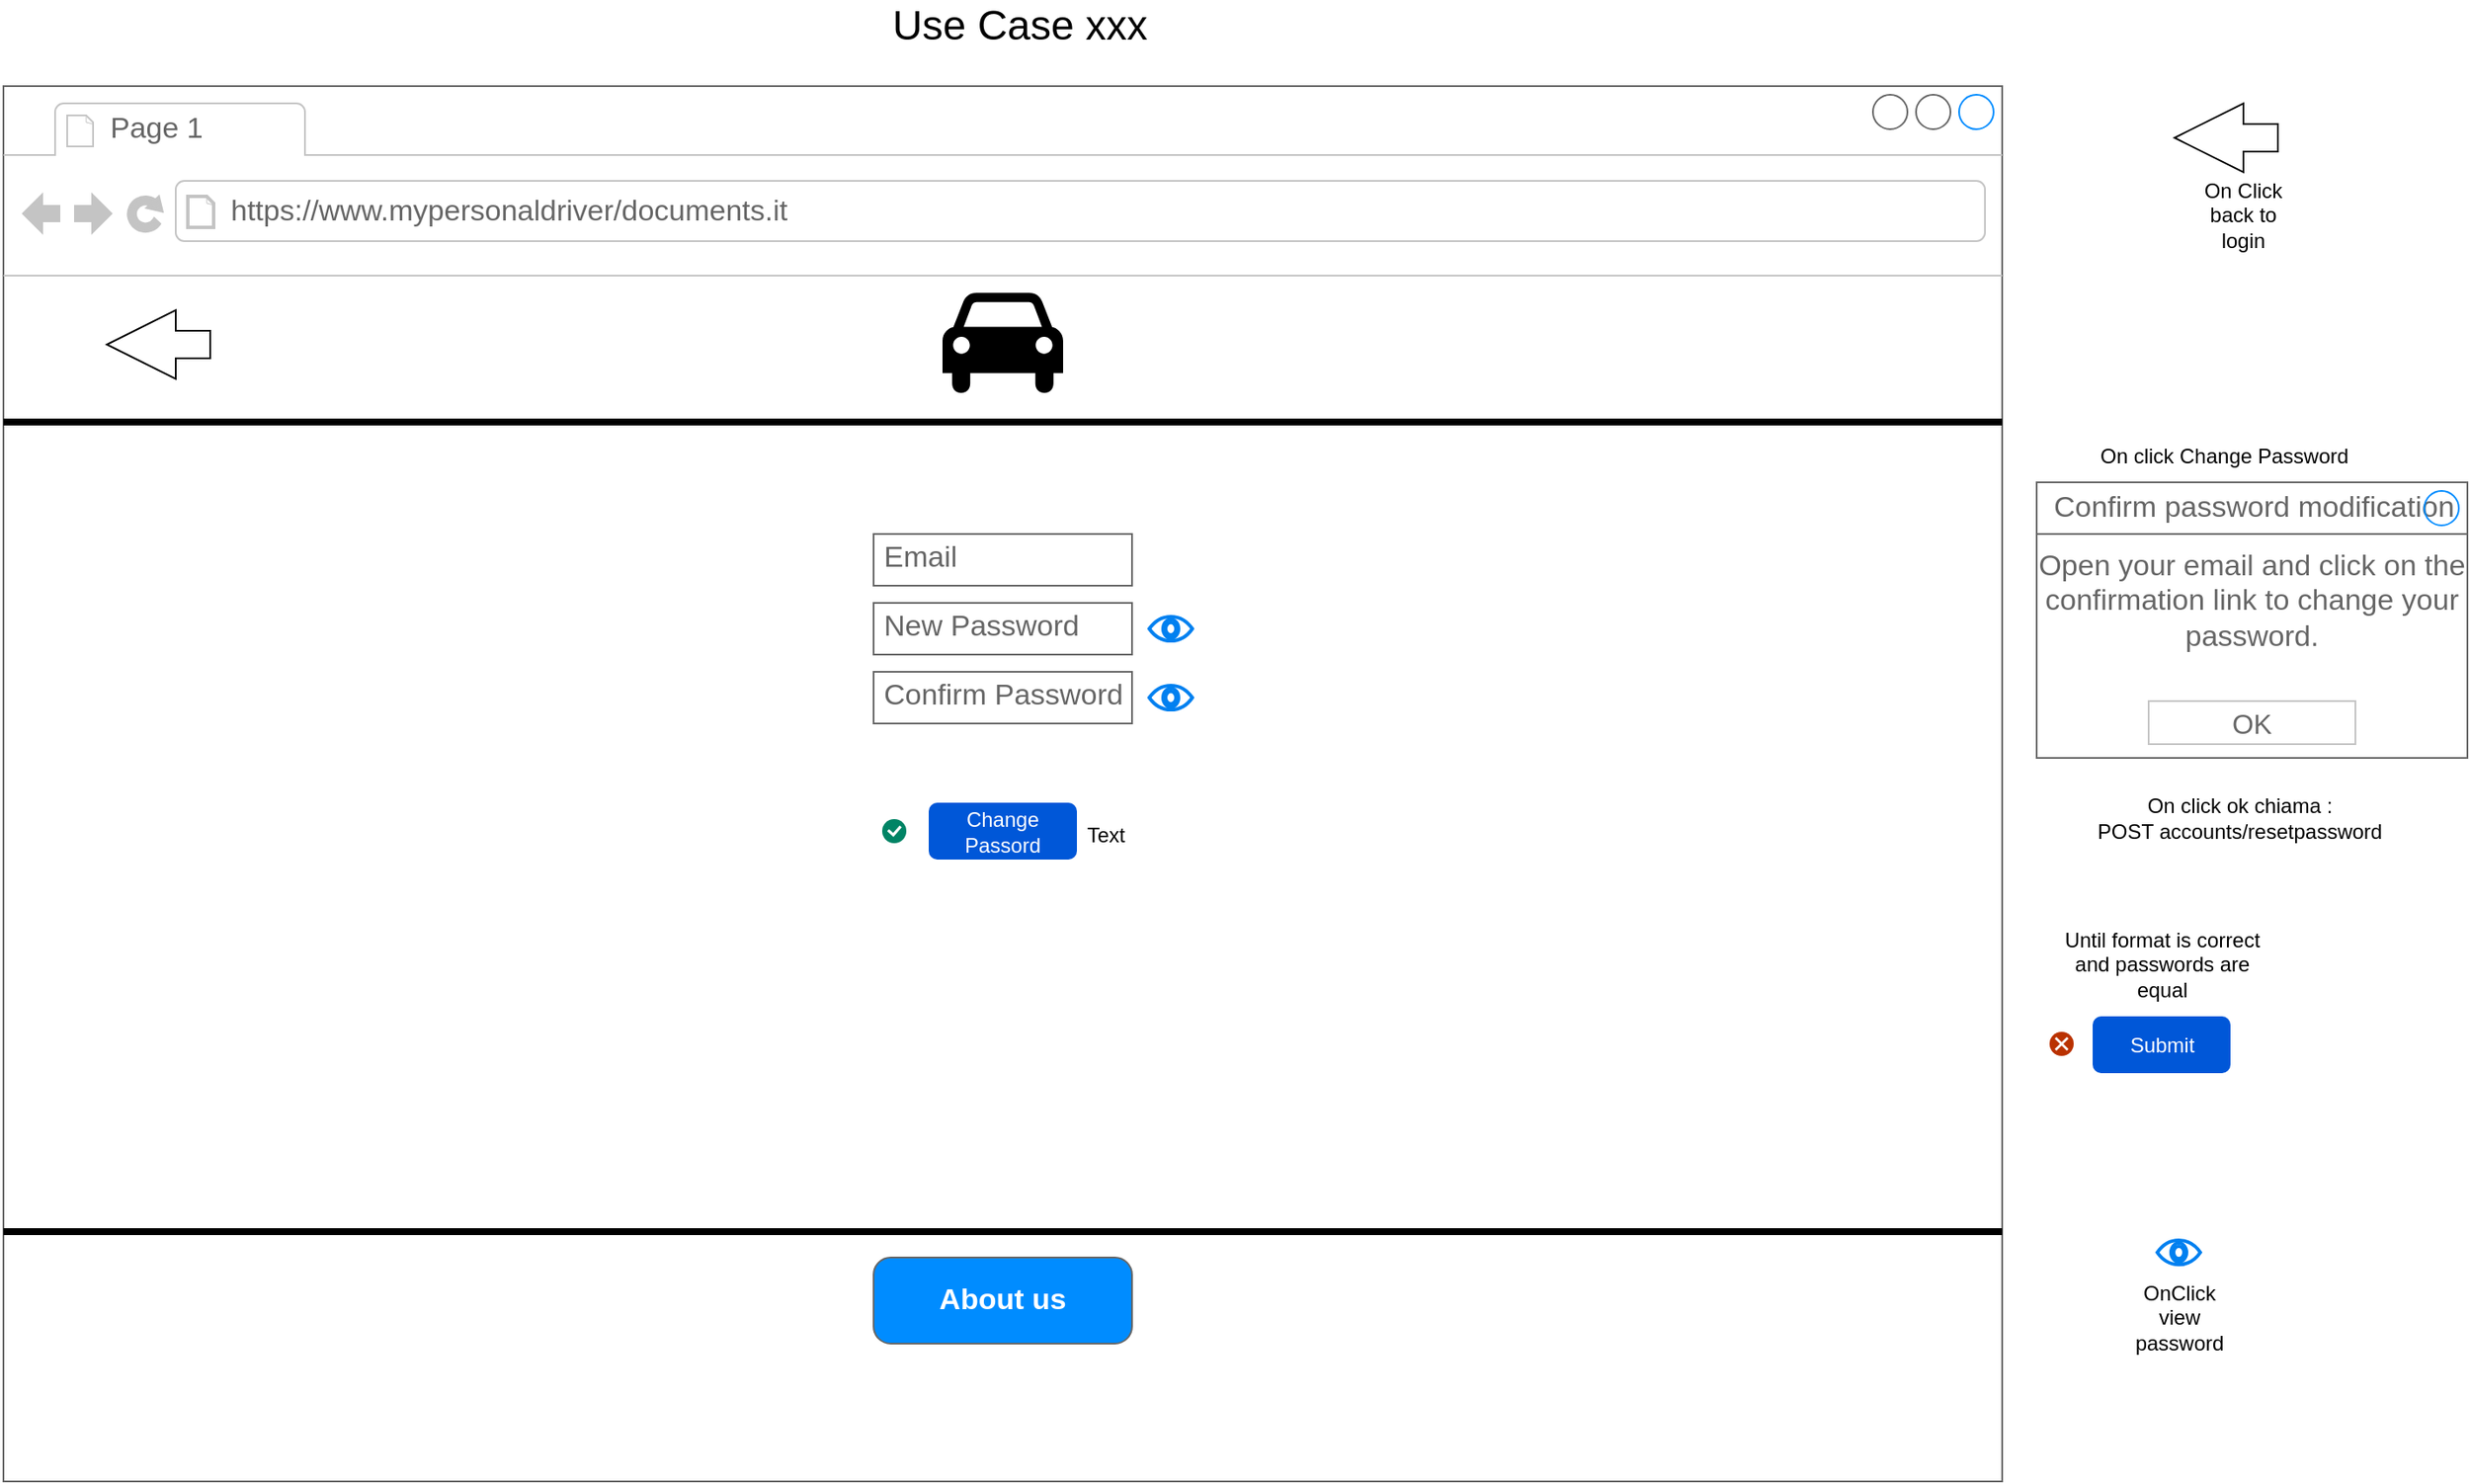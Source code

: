 <mxfile version="24.7.8">
  <diagram name="Pagina-1" id="f8DElW83291utPv9S6O0">
    <mxGraphModel dx="2391" dy="1194" grid="1" gridSize="10" guides="1" tooltips="1" connect="1" arrows="1" fold="1" page="1" pageScale="1" pageWidth="827" pageHeight="1169" math="0" shadow="0">
      <root>
        <mxCell id="0" />
        <mxCell id="1" parent="0" />
        <mxCell id="PLUFHSTD39UYiwxeZ5gk-1" value="" style="strokeWidth=1;shadow=0;dashed=0;align=center;html=1;shape=mxgraph.mockup.containers.browserWindow;rSize=0;strokeColor=#666666;strokeColor2=#008cff;strokeColor3=#c4c4c4;mainText=,;recursiveResize=0;" parent="1" vertex="1">
          <mxGeometry x="190" y="60" width="1160" height="810" as="geometry" />
        </mxCell>
        <mxCell id="PLUFHSTD39UYiwxeZ5gk-2" value="Page 1" style="strokeWidth=1;shadow=0;dashed=0;align=center;html=1;shape=mxgraph.mockup.containers.anchor;fontSize=17;fontColor=#666666;align=left;whiteSpace=wrap;" parent="PLUFHSTD39UYiwxeZ5gk-1" vertex="1">
          <mxGeometry x="60" y="12" width="110" height="26" as="geometry" />
        </mxCell>
        <mxCell id="PLUFHSTD39UYiwxeZ5gk-3" value="https://www.mypersonaldriver/documents.it" style="strokeWidth=1;shadow=0;dashed=0;align=center;html=1;shape=mxgraph.mockup.containers.anchor;rSize=0;fontSize=17;fontColor=#666666;align=left;" parent="PLUFHSTD39UYiwxeZ5gk-1" vertex="1">
          <mxGeometry x="130" y="60" width="250" height="26" as="geometry" />
        </mxCell>
        <mxCell id="PLUFHSTD39UYiwxeZ5gk-55" value="" style="line;strokeWidth=4;html=1;perimeter=backbonePerimeter;points=[];outlineConnect=0;" parent="PLUFHSTD39UYiwxeZ5gk-1" vertex="1">
          <mxGeometry y="190" width="1160" height="10" as="geometry" />
        </mxCell>
        <mxCell id="PLUFHSTD39UYiwxeZ5gk-58" value="" style="shape=mxgraph.signs.transportation.car_4;html=1;pointerEvents=1;fillColor=#000000;strokeColor=none;verticalLabelPosition=bottom;verticalAlign=top;align=center;" parent="PLUFHSTD39UYiwxeZ5gk-1" vertex="1">
          <mxGeometry x="545" y="120" width="70" height="60" as="geometry" />
        </mxCell>
        <mxCell id="PLUFHSTD39UYiwxeZ5gk-60" value="" style="line;strokeWidth=4;html=1;perimeter=backbonePerimeter;points=[];outlineConnect=0;" parent="PLUFHSTD39UYiwxeZ5gk-1" vertex="1">
          <mxGeometry y="660" width="1160" height="10" as="geometry" />
        </mxCell>
        <mxCell id="PLUFHSTD39UYiwxeZ5gk-61" value="About us" style="strokeWidth=1;shadow=0;dashed=0;align=center;html=1;shape=mxgraph.mockup.buttons.button;strokeColor=#666666;fontColor=#ffffff;mainText=;buttonStyle=round;fontSize=17;fontStyle=1;fillColor=#008cff;whiteSpace=wrap;" parent="PLUFHSTD39UYiwxeZ5gk-1" vertex="1">
          <mxGeometry x="505" y="680" width="150" height="50" as="geometry" />
        </mxCell>
        <mxCell id="S21XMWnKO8VSYDN829C3-1" value="Email" style="strokeWidth=1;shadow=0;dashed=0;align=center;html=1;shape=mxgraph.mockup.text.textBox;fontColor=#666666;align=left;fontSize=17;spacingLeft=4;spacingTop=-3;whiteSpace=wrap;strokeColor=#666666;mainText=" parent="PLUFHSTD39UYiwxeZ5gk-1" vertex="1">
          <mxGeometry x="505" y="260" width="150" height="30" as="geometry" />
        </mxCell>
        <mxCell id="S21XMWnKO8VSYDN829C3-3" value="New Password" style="strokeWidth=1;shadow=0;dashed=0;align=center;html=1;shape=mxgraph.mockup.text.textBox;fontColor=#666666;align=left;fontSize=17;spacingLeft=4;spacingTop=-3;whiteSpace=wrap;strokeColor=#666666;mainText=" parent="PLUFHSTD39UYiwxeZ5gk-1" vertex="1">
          <mxGeometry x="505" y="300" width="150" height="30" as="geometry" />
        </mxCell>
        <mxCell id="S21XMWnKO8VSYDN829C3-2" value="Confirm Password" style="strokeWidth=1;shadow=0;dashed=0;align=center;html=1;shape=mxgraph.mockup.text.textBox;fontColor=#666666;align=left;fontSize=17;spacingLeft=4;spacingTop=-3;whiteSpace=wrap;strokeColor=#666666;mainText=" parent="PLUFHSTD39UYiwxeZ5gk-1" vertex="1">
          <mxGeometry x="505" y="340" width="150" height="30" as="geometry" />
        </mxCell>
        <mxCell id="S21XMWnKO8VSYDN829C3-65" value="" style="html=1;verticalLabelPosition=bottom;align=center;labelBackgroundColor=#ffffff;verticalAlign=top;strokeWidth=2;strokeColor=#0080F0;shadow=0;dashed=0;shape=mxgraph.ios7.icons.eye;" parent="PLUFHSTD39UYiwxeZ5gk-1" vertex="1">
          <mxGeometry x="665" y="307.95" width="25" height="14.1" as="geometry" />
        </mxCell>
        <mxCell id="S21XMWnKO8VSYDN829C3-66" value="Change Passord" style="rounded=1;fillColor=#0057D8;align=center;strokeColor=none;html=1;whiteSpace=wrap;fontColor=#ffffff;fontSize=12;sketch=0;" parent="PLUFHSTD39UYiwxeZ5gk-1" vertex="1">
          <mxGeometry x="537" y="416" width="86" height="33" as="geometry" />
        </mxCell>
        <mxCell id="S21XMWnKO8VSYDN829C3-67" value="" style="html=1;shadow=0;dashed=0;shape=mxgraph.atlassian.checkbox;fillColor=#008465;strokeColor=none;html=1;sketch=0;" parent="PLUFHSTD39UYiwxeZ5gk-1" vertex="1">
          <mxGeometry x="510" y="425.5" width="14" height="14" as="geometry" />
        </mxCell>
        <mxCell id="S21XMWnKO8VSYDN829C3-73" value="" style="html=1;verticalLabelPosition=bottom;align=center;labelBackgroundColor=#ffffff;verticalAlign=top;strokeWidth=2;strokeColor=#0080F0;shadow=0;dashed=0;shape=mxgraph.ios7.icons.eye;" parent="PLUFHSTD39UYiwxeZ5gk-1" vertex="1">
          <mxGeometry x="665" y="347.95" width="25" height="14.1" as="geometry" />
        </mxCell>
        <mxCell id="S21XMWnKO8VSYDN829C3-86" value="" style="html=1;shadow=0;dashed=0;align=center;verticalAlign=middle;shape=mxgraph.arrows2.arrow;dy=0.6;dx=40;flipH=1;notch=0;" parent="PLUFHSTD39UYiwxeZ5gk-1" vertex="1">
          <mxGeometry x="60" y="130" width="60" height="40" as="geometry" />
        </mxCell>
        <mxCell id="S21XMWnKO8VSYDN829C3-70" value="Submit" style="rounded=1;fillColor=#0057D8;align=center;strokeColor=none;html=1;whiteSpace=wrap;fontColor=#ffffff;fontSize=12;sketch=0;" parent="1" vertex="1">
          <mxGeometry x="1402.5" y="600" width="80" height="33" as="geometry" />
        </mxCell>
        <mxCell id="S21XMWnKO8VSYDN829C3-71" value="" style="html=1;shadow=0;dashed=0;shape=mxgraph.atlassian.close;fillColor=#BA3200;strokeColor=none;html=1;sketch=0;" parent="1" vertex="1">
          <mxGeometry x="1377.5" y="609" width="14" height="14" as="geometry" />
        </mxCell>
        <mxCell id="S21XMWnKO8VSYDN829C3-72" value="Until format is correct&lt;br&gt;and passwords are equal" style="text;html=1;align=center;verticalAlign=middle;whiteSpace=wrap;rounded=0;" parent="1" vertex="1">
          <mxGeometry x="1382.5" y="555" width="120" height="30" as="geometry" />
        </mxCell>
        <mxCell id="S21XMWnKO8VSYDN829C3-74" value="&lt;h1 style=&quot;margin-top: 0px;&quot;&gt;&lt;span style=&quot;background-color: initial; font-size: 12px; font-weight: normal;&quot;&gt;On click Change Password&lt;/span&gt;&lt;/h1&gt;&lt;h1 style=&quot;margin-top: 0px;&quot;&gt;&lt;br&gt;&lt;/h1&gt;" style="text;html=1;whiteSpace=wrap;overflow=hidden;rounded=0;" parent="1" vertex="1">
          <mxGeometry x="1405" y="250" width="180" height="40" as="geometry" />
        </mxCell>
        <mxCell id="S21XMWnKO8VSYDN829C3-75" value="Open your email and click on the confirmation link to change your password." style="strokeWidth=1;shadow=0;dashed=0;align=center;html=1;shape=mxgraph.mockup.containers.rrect;rSize=0;strokeColor=#666666;fontColor=#666666;fontSize=17;verticalAlign=top;whiteSpace=wrap;fillColor=#ffffff;spacingTop=32;" parent="1" vertex="1">
          <mxGeometry x="1370" y="290" width="250" height="160" as="geometry" />
        </mxCell>
        <mxCell id="S21XMWnKO8VSYDN829C3-76" value="Confirm password modification" style="strokeWidth=1;shadow=0;dashed=0;align=center;html=1;shape=mxgraph.mockup.containers.rrect;rSize=0;fontSize=17;fontColor=#666666;strokeColor=#666666;align=left;spacingLeft=8;fillColor=#ffffff;resizeWidth=1;whiteSpace=wrap;" parent="S21XMWnKO8VSYDN829C3-75" vertex="1">
          <mxGeometry width="250" height="30" relative="1" as="geometry" />
        </mxCell>
        <mxCell id="S21XMWnKO8VSYDN829C3-77" value="" style="shape=ellipse;strokeColor=#008cff;resizable=0;fillColor=none;html=1;" parent="S21XMWnKO8VSYDN829C3-76" vertex="1">
          <mxGeometry x="1" y="0.5" width="20" height="20" relative="1" as="geometry">
            <mxPoint x="-25" y="-10" as="offset" />
          </mxGeometry>
        </mxCell>
        <mxCell id="S21XMWnKO8VSYDN829C3-78" value="OK" style="strokeWidth=1;shadow=0;dashed=0;align=center;html=1;shape=mxgraph.mockup.containers.rrect;rSize=0;fontSize=16;fontColor=#666666;strokeColor=#c4c4c4;resizable=0;whiteSpace=wrap;fillColor=#ffffff;" parent="S21XMWnKO8VSYDN829C3-75" vertex="1">
          <mxGeometry x="0.5" y="1" width="120" height="25" relative="1" as="geometry">
            <mxPoint x="-60" y="-33" as="offset" />
          </mxGeometry>
        </mxCell>
        <mxCell id="S21XMWnKO8VSYDN829C3-87" value="" style="html=1;shadow=0;dashed=0;align=center;verticalAlign=middle;shape=mxgraph.arrows2.arrow;dy=0.6;dx=40;flipH=1;notch=0;" parent="1" vertex="1">
          <mxGeometry x="1450" y="70" width="60" height="40" as="geometry" />
        </mxCell>
        <mxCell id="S21XMWnKO8VSYDN829C3-88" value="On Click back to login" style="text;html=1;align=center;verticalAlign=middle;whiteSpace=wrap;rounded=0;" parent="1" vertex="1">
          <mxGeometry x="1460" y="120" width="60" height="30" as="geometry" />
        </mxCell>
        <mxCell id="S21XMWnKO8VSYDN829C3-104" value="" style="html=1;verticalLabelPosition=bottom;align=center;labelBackgroundColor=#ffffff;verticalAlign=top;strokeWidth=2;strokeColor=#0080F0;shadow=0;dashed=0;shape=mxgraph.ios7.icons.eye;" parent="1" vertex="1">
          <mxGeometry x="1440" y="730" width="25" height="14.1" as="geometry" />
        </mxCell>
        <mxCell id="S21XMWnKO8VSYDN829C3-105" value="OnClick view password" style="text;html=1;align=center;verticalAlign=middle;whiteSpace=wrap;rounded=0;" parent="1" vertex="1">
          <mxGeometry x="1422.5" y="760" width="60" height="30" as="geometry" />
        </mxCell>
        <mxCell id="4-P4ZkqdesA4CDC57rtO-1" value="&lt;font style=&quot;font-size: 24px;&quot;&gt;Use Case xxx&lt;/font&gt;" style="text;html=1;align=center;verticalAlign=middle;whiteSpace=wrap;rounded=0;" parent="1" vertex="1">
          <mxGeometry x="660" y="10" width="240" height="30" as="geometry" />
        </mxCell>
        <mxCell id="VDN3eKHUVwqNKnqhu4YB-1" value="Text" style="text;html=1;align=center;verticalAlign=middle;whiteSpace=wrap;rounded=0;" vertex="1" parent="1">
          <mxGeometry x="800" y="480" width="60" height="30" as="geometry" />
        </mxCell>
        <mxCell id="VDN3eKHUVwqNKnqhu4YB-2" value="On click ok chiama :&lt;br&gt;POST accounts/resetpassword" style="text;html=1;align=center;verticalAlign=middle;whiteSpace=wrap;rounded=0;" vertex="1" parent="1">
          <mxGeometry x="1382.5" y="470" width="210" height="30" as="geometry" />
        </mxCell>
      </root>
    </mxGraphModel>
  </diagram>
</mxfile>
